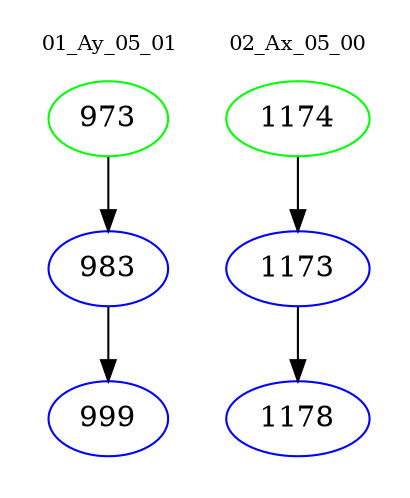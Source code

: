 digraph{
subgraph cluster_0 {
color = white
label = "01_Ay_05_01";
fontsize=10;
T0_973 [label="973", color="green"]
T0_973 -> T0_983 [color="black"]
T0_983 [label="983", color="blue"]
T0_983 -> T0_999 [color="black"]
T0_999 [label="999", color="blue"]
}
subgraph cluster_1 {
color = white
label = "02_Ax_05_00";
fontsize=10;
T1_1174 [label="1174", color="green"]
T1_1174 -> T1_1173 [color="black"]
T1_1173 [label="1173", color="blue"]
T1_1173 -> T1_1178 [color="black"]
T1_1178 [label="1178", color="blue"]
}
}
